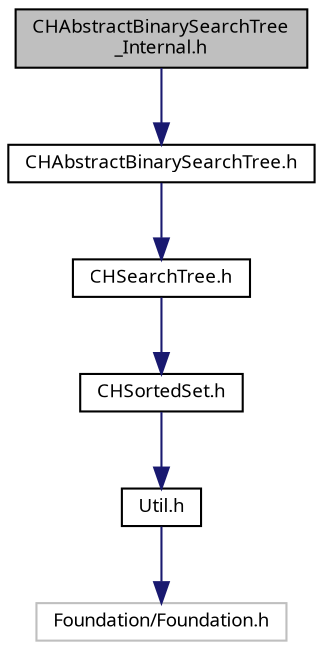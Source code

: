 digraph "CHAbstractBinarySearchTree_Internal.h"
{
  bgcolor="transparent";
  edge [fontname="LucidaGrande",fontsize="9",labelfontname="LucidaGrande",labelfontsize="9"];
  node [fontname="LucidaGrande",fontsize="9",shape=record];
  Node1 [label="CHAbstractBinarySearchTree\l_Internal.h",height=0.2,width=0.4,color="black", fillcolor="grey75", style="filled" fontcolor="black"];
  Node1 -> Node2 [color="midnightblue",fontsize="9",style="solid",fontname="LucidaGrande"];
  Node2 [label="CHAbstractBinarySearchTree.h",height=0.2,width=0.4,color="black",URL="$_c_h_abstract_binary_search_tree_8h.html",tooltip="An abstract CHSearchTree implementation with many default method implementations."];
  Node2 -> Node3 [color="midnightblue",fontsize="9",style="solid",fontname="LucidaGrande"];
  Node3 [label="CHSearchTree.h",height=0.2,width=0.4,color="black",URL="$_c_h_search_tree_8h.html",tooltip="A protocol which specifes an interface for N-ary search trees."];
  Node3 -> Node4 [color="midnightblue",fontsize="9",style="solid",fontname="LucidaGrande"];
  Node4 [label="CHSortedSet.h",height=0.2,width=0.4,color="black",URL="$_c_h_sorted_set_8h.html",tooltip="A protocol which specifes an interface for sorted sets."];
  Node4 -> Node5 [color="midnightblue",fontsize="9",style="solid",fontname="LucidaGrande"];
  Node5 [label="Util.h",height=0.2,width=0.4,color="black",URL="$_util_8h.html",tooltip="A group of utility C functions for simplifying common exceptions and logging."];
  Node5 -> Node6 [color="midnightblue",fontsize="9",style="solid",fontname="LucidaGrande"];
  Node6 [label="Foundation/Foundation.h",height=0.2,width=0.4,color="grey75"];
}
